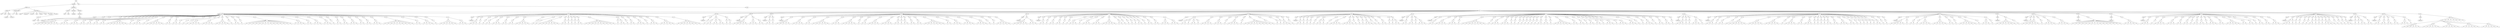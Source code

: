 digraph Tree {
	"t0" [label = "TEI"];
	"t1" [label = "teiHeader"];
	"t2" [label = "fileDesc"];
	"t3" [label = "titleStmt"];
	"t4" [label = "title"];
	"t5" [label = "title"];
	"t6" [label = "author"];
	"t7" [label = "surname"];
	"t8" [label = "forename"];
	"t9" [label = "publicationStmt"];
	"t10" [label = "p"];
	"t11" [label = "idno"];
	"t12" [label = "sourceDesc"];
	"t13" [label = "genre"];
	"t14" [label = "inspiration"];
	"t15" [label = "structure"];
	"t16" [label = "type"];
	"t17" [label = "periode"];
	"t18" [label = "taille"];
	"t19" [label = "permalien"];
	"t20" [label = "sources"];
	"t21" [label = "source"];
	"t22" [label = "author"];
	"t23" [label = "text"];
	"t24" [label = "profileDesc"];
	"t25" [label = "creation"];
	"t26" [label = "date"];
	"t27" [label = "date"];
	"t28" [label = "langUsage"];
	"t29" [label = "language"];
	"t30" [label = "textClass"];
	"t31" [label = "keywords"];
	"t32" [label = "term"];
	"t33" [label = "text"];
	"t34" [label = "body"];
	"t35" [label = "div1"];
	"t36" [label = "head"];
	"t37" [label = "div2"];
	"t38" [label = "head"];
	"t39" [label = "listPerson"];
	"t40" [label = "sp"];
	"t41" [label = "p"];
	"t42" [label = "s"];
	"t43" [label = "s"];
	"t44" [label = "sp"];
	"t45" [label = "p"];
	"t46" [label = "s"];
	"t47" [label = "sp"];
	"t48" [label = "p"];
	"t49" [label = "s"];
	"t50" [label = "s"];
	"t51" [label = "s"];
	"t52" [label = "s"];
	"t53" [label = "s"];
	"t54" [label = "sp"];
	"t55" [label = "p"];
	"t56" [label = "s"];
	"t57" [label = "s"];
	"t58" [label = "s"];
	"t59" [label = "sp"];
	"t60" [label = "p"];
	"t61" [label = "s"];
	"t62" [label = "s"];
	"t63" [label = "s"];
	"t64" [label = "sp"];
	"t65" [label = "p"];
	"t66" [label = "s"];
	"t67" [label = "s"];
	"t68" [label = "sp"];
	"t69" [label = "p"];
	"t70" [label = "s"];
	"t71" [label = "s"];
	"t72" [label = "sp"];
	"t73" [label = "p"];
	"t74" [label = "s"];
	"t75" [label = "s"];
	"t76" [label = "sp"];
	"t77" [label = "p"];
	"t78" [label = "s"];
	"t79" [label = "s"];
	"t80" [label = "sp"];
	"t81" [label = "p"];
	"t82" [label = "s"];
	"t83" [label = "s"];
	"t84" [label = "s"];
	"t85" [label = "s"];
	"t86" [label = "s"];
	"t87" [label = "s"];
	"t88" [label = "s"];
	"t89" [label = "sp"];
	"t90" [label = "p"];
	"t91" [label = "s"];
	"t92" [label = "sp"];
	"t93" [label = "p"];
	"t94" [label = "s"];
	"t95" [label = "s"];
	"t96" [label = "s"];
	"t97" [label = "sp"];
	"t98" [label = "p"];
	"t99" [label = "s"];
	"t100" [label = "sp"];
	"t101" [label = "p"];
	"t102" [label = "s"];
	"t103" [label = "s"];
	"t104" [label = "s"];
	"t105" [label = "s"];
	"t106" [label = "s"];
	"t107" [label = "s"];
	"t108" [label = "sp"];
	"t109" [label = "p"];
	"t110" [label = "s"];
	"t111" [label = "s"];
	"t112" [label = "sp"];
	"t113" [label = "p"];
	"t114" [label = "s"];
	"t115" [label = "s"];
	"t116" [label = "sp"];
	"t117" [label = "p"];
	"t118" [label = "s"];
	"t119" [label = "sp"];
	"t120" [label = "p"];
	"t121" [label = "s"];
	"t122" [label = "sp"];
	"t123" [label = "p"];
	"t124" [label = "s"];
	"t125" [label = "sp"];
	"t126" [label = "p"];
	"t127" [label = "s"];
	"t128" [label = "s"];
	"t129" [label = "s"];
	"t130" [label = "s"];
	"t131" [label = "sp"];
	"t132" [label = "p"];
	"t133" [label = "s"];
	"t134" [label = "s"];
	"t135" [label = "s"];
	"t136" [label = "s"];
	"t137" [label = "sp"];
	"t138" [label = "p"];
	"t139" [label = "s"];
	"t140" [label = "s"];
	"t141" [label = "s"];
	"t142" [label = "s"];
	"t143" [label = "s"];
	"t144" [label = "sp"];
	"t145" [label = "p"];
	"t146" [label = "s"];
	"t147" [label = "sp"];
	"t148" [label = "p"];
	"t149" [label = "s"];
	"t150" [label = "s"];
	"t151" [label = "sp"];
	"t152" [label = "p"];
	"t153" [label = "s"];
	"t154" [label = "sp"];
	"t155" [label = "p"];
	"t156" [label = "s"];
	"t157" [label = "s"];
	"t158" [label = "s"];
	"t159" [label = "s"];
	"t160" [label = "s"];
	"t161" [label = "s"];
	"t162" [label = "s"];
	"t163" [label = "s"];
	"t164" [label = "s"];
	"t165" [label = "s"];
	"t166" [label = "s"];
	"t167" [label = "s"];
	"t168" [label = "s"];
	"t169" [label = "s"];
	"t170" [label = "s"];
	"t171" [label = "sp"];
	"t172" [label = "p"];
	"t173" [label = "s"];
	"t174" [label = "s"];
	"t175" [label = "s"];
	"t176" [label = "s"];
	"t177" [label = "sp"];
	"t178" [label = "p"];
	"t179" [label = "s"];
	"t180" [label = "s"];
	"t181" [label = "sp"];
	"t182" [label = "p"];
	"t183" [label = "s"];
	"t184" [label = "s"];
	"t185" [label = "s"];
	"t186" [label = "sp"];
	"t187" [label = "p"];
	"t188" [label = "s"];
	"t189" [label = "s"];
	"t190" [label = "s"];
	"t191" [label = "sp"];
	"t192" [label = "p"];
	"t193" [label = "s"];
	"t194" [label = "sp"];
	"t195" [label = "p"];
	"t196" [label = "s"];
	"t197" [label = "s"];
	"t198" [label = "sp"];
	"t199" [label = "p"];
	"t200" [label = "s"];
	"t201" [label = "s"];
	"t202" [label = "sp"];
	"t203" [label = "p"];
	"t204" [label = "s"];
	"t205" [label = "s"];
	"t206" [label = "s"];
	"t207" [label = "sp"];
	"t208" [label = "p"];
	"t209" [label = "s"];
	"t210" [label = "s"];
	"t211" [label = "sp"];
	"t212" [label = "p"];
	"t213" [label = "s"];
	"t214" [label = "s"];
	"t215" [label = "sp"];
	"t216" [label = "p"];
	"t217" [label = "s"];
	"t218" [label = "s"];
	"t219" [label = "s"];
	"t220" [label = "sp"];
	"t221" [label = "p"];
	"t222" [label = "s"];
	"t223" [label = "s"];
	"t224" [label = "s"];
	"t225" [label = "s"];
	"t226" [label = "s"];
	"t227" [label = "s"];
	"t228" [label = "s"];
	"t229" [label = "s"];
	"t230" [label = "s"];
	"t231" [label = "s"];
	"t232" [label = "sp"];
	"t233" [label = "p"];
	"t234" [label = "s"];
	"t235" [label = "s"];
	"t236" [label = "sp"];
	"t237" [label = "p"];
	"t238" [label = "s"];
	"t239" [label = "s"];
	"t240" [label = "s"];
	"t241" [label = "s"];
	"t242" [label = "sp"];
	"t243" [label = "p"];
	"t244" [label = "s"];
	"t245" [label = "sp"];
	"t246" [label = "p"];
	"t247" [label = "s"];
	"t248" [label = "s"];
	"t249" [label = "s"];
	"t250" [label = "s"];
	"t251" [label = "s"];
	"t252" [label = "s"];
	"t253" [label = "p"];
	"t254" [label = "s"];
	"t255" [label = "s"];
	"t256" [label = "s"];
	"t257" [label = "div2"];
	"t258" [label = "head"];
	"t259" [label = "listPerson"];
	"t260" [label = "sp"];
	"t261" [label = "p"];
	"t262" [label = "s"];
	"t263" [label = "s"];
	"t264" [label = "s"];
	"t265" [label = "sp"];
	"t266" [label = "p"];
	"t267" [label = "s"];
	"t268" [label = "sp"];
	"t269" [label = "p"];
	"t270" [label = "s"];
	"t271" [label = "sp"];
	"t272" [label = "p"];
	"t273" [label = "s"];
	"t274" [label = "s"];
	"t275" [label = "sp"];
	"t276" [label = "p"];
	"t277" [label = "s"];
	"t278" [label = "s"];
	"t279" [label = "s"];
	"t280" [label = "sp"];
	"t281" [label = "p"];
	"t282" [label = "s"];
	"t283" [label = "s"];
	"t284" [label = "sp"];
	"t285" [label = "p"];
	"t286" [label = "s"];
	"t287" [label = "s"];
	"t288" [label = "sp"];
	"t289" [label = "p"];
	"t290" [label = "s"];
	"t291" [label = "s"];
	"t292" [label = "s"];
	"t293" [label = "s"];
	"t294" [label = "s"];
	"t295" [label = "sp"];
	"t296" [label = "p"];
	"t297" [label = "s"];
	"t298" [label = "sp"];
	"t299" [label = "p"];
	"t300" [label = "s"];
	"t301" [label = "sp"];
	"t302" [label = "p"];
	"t303" [label = "s"];
	"t304" [label = "s"];
	"t305" [label = "s"];
	"t306" [label = "s"];
	"t307" [label = "s"];
	"t308" [label = "s"];
	"t309" [label = "s"];
	"t310" [label = "sp"];
	"t311" [label = "p"];
	"t312" [label = "s"];
	"t313" [label = "s"];
	"t314" [label = "sp"];
	"t315" [label = "p"];
	"t316" [label = "s"];
	"t317" [label = "sp"];
	"t318" [label = "p"];
	"t319" [label = "s"];
	"t320" [label = "sp"];
	"t321" [label = "p"];
	"t322" [label = "s"];
	"t323" [label = "sp"];
	"t324" [label = "p"];
	"t325" [label = "s"];
	"t326" [label = "s"];
	"t327" [label = "sp"];
	"t328" [label = "p"];
	"t329" [label = "s"];
	"t330" [label = "s"];
	"t331" [label = "s"];
	"t332" [label = "s"];
	"t333" [label = "s"];
	"t334" [label = "s"];
	"t335" [label = "s"];
	"t336" [label = "s"];
	"t337" [label = "s"];
	"t338" [label = "s"];
	"t339" [label = "sp"];
	"t340" [label = "p"];
	"t341" [label = "s"];
	"t342" [label = "p"];
	"t343" [label = "s"];
	"t344" [label = "s"];
	"t345" [label = "sp"];
	"t346" [label = "p"];
	"t347" [label = "s"];
	"t348" [label = "sp"];
	"t349" [label = "p"];
	"t350" [label = "s"];
	"t351" [label = "s"];
	"t352" [label = "sp"];
	"t353" [label = "p"];
	"t354" [label = "s"];
	"t355" [label = "s"];
	"t356" [label = "s"];
	"t357" [label = "sp"];
	"t358" [label = "p"];
	"t359" [label = "s"];
	"t360" [label = "sp"];
	"t361" [label = "p"];
	"t362" [label = "s"];
	"t363" [label = "s"];
	"t364" [label = "s"];
	"t365" [label = "sp"];
	"t366" [label = "p"];
	"t367" [label = "s"];
	"t368" [label = "s"];
	"t369" [label = "s"];
	"t370" [label = "s"];
	"t371" [label = "s"];
	"t372" [label = "sp"];
	"t373" [label = "p"];
	"t374" [label = "s"];
	"t375" [label = "s"];
	"t376" [label = "s"];
	"t377" [label = "s"];
	"t378" [label = "s"];
	"t379" [label = "s"];
	"t380" [label = "s"];
	"t381" [label = "s"];
	"t382" [label = "div2"];
	"t383" [label = "head"];
	"t384" [label = "listPerson"];
	"t385" [label = "sp"];
	"t386" [label = "p"];
	"t387" [label = "s"];
	"t388" [label = "sp"];
	"t389" [label = "p"];
	"t390" [label = "s"];
	"t391" [label = "s"];
	"t392" [label = "p"];
	"t393" [label = "s"];
	"t394" [label = "s"];
	"t395" [label = "p"];
	"t396" [label = "s"];
	"t397" [label = "s"];
	"t398" [label = "sp"];
	"t399" [label = "p"];
	"t400" [label = "s"];
	"t401" [label = "p"];
	"t402" [label = "s"];
	"t403" [label = "div2"];
	"t404" [label = "head"];
	"t405" [label = "listPerson"];
	"t406" [label = "sp"];
	"t407" [label = "p"];
	"t408" [label = "s"];
	"t409" [label = "s"];
	"t410" [label = "s"];
	"t411" [label = "s"];
	"t412" [label = "s"];
	"t413" [label = "sp"];
	"t414" [label = "p"];
	"t415" [label = "s"];
	"t416" [label = "s"];
	"t417" [label = "s"];
	"t418" [label = "p"];
	"t419" [label = "s"];
	"t420" [label = "s"];
	"t421" [label = "div2"];
	"t422" [label = "head"];
	"t423" [label = "listPerson"];
	"t424" [label = "sp"];
	"t425" [label = "p"];
	"t426" [label = "s"];
	"t427" [label = "s"];
	"t428" [label = "sp"];
	"t429" [label = "p"];
	"t430" [label = "s"];
	"t431" [label = "div2"];
	"t432" [label = "head"];
	"t433" [label = "listPerson"];
	"t434" [label = "sp"];
	"t435" [label = "p"];
	"t436" [label = "s"];
	"t437" [label = "s"];
	"t438" [label = "s"];
	"t439" [label = "s"];
	"t440" [label = "s"];
	"t441" [label = "sp"];
	"t442" [label = "p"];
	"t443" [label = "s"];
	"t444" [label = "s"];
	"t445" [label = "s"];
	"t446" [label = "s"];
	"t447" [label = "sp"];
	"t448" [label = "p"];
	"t449" [label = "s"];
	"t450" [label = "s"];
	"t451" [label = "sp"];
	"t452" [label = "p"];
	"t453" [label = "s"];
	"t454" [label = "s"];
	"t455" [label = "s"];
	"t456" [label = "s"];
	"t457" [label = "s"];
	"t458" [label = "s"];
	"t459" [label = "sp"];
	"t460" [label = "p"];
	"t461" [label = "s"];
	"t462" [label = "s"];
	"t463" [label = "s"];
	"t464" [label = "sp"];
	"t465" [label = "p"];
	"t466" [label = "s"];
	"t467" [label = "s"];
	"t468" [label = "s"];
	"t469" [label = "s"];
	"t470" [label = "s"];
	"t471" [label = "sp"];
	"t472" [label = "p"];
	"t473" [label = "s"];
	"t474" [label = "sp"];
	"t475" [label = "p"];
	"t476" [label = "s"];
	"t477" [label = "s"];
	"t478" [label = "sp"];
	"t479" [label = "p"];
	"t480" [label = "s"];
	"t481" [label = "s"];
	"t482" [label = "s"];
	"t483" [label = "s"];
	"t484" [label = "sp"];
	"t485" [label = "p"];
	"t486" [label = "s"];
	"t487" [label = "s"];
	"t488" [label = "s"];
	"t489" [label = "s"];
	"t490" [label = "sp"];
	"t491" [label = "p"];
	"t492" [label = "s"];
	"t493" [label = "s"];
	"t494" [label = "sp"];
	"t495" [label = "p"];
	"t496" [label = "s"];
	"t497" [label = "sp"];
	"t498" [label = "p"];
	"t499" [label = "s"];
	"t500" [label = "s"];
	"t501" [label = "sp"];
	"t502" [label = "p"];
	"t503" [label = "s"];
	"t504" [label = "s"];
	"t505" [label = "sp"];
	"t506" [label = "p"];
	"t507" [label = "s"];
	"t508" [label = "s"];
	"t509" [label = "sp"];
	"t510" [label = "p"];
	"t511" [label = "s"];
	"t512" [label = "s"];
	"t513" [label = "s"];
	"t514" [label = "s"];
	"t515" [label = "s"];
	"t516" [label = "s"];
	"t517" [label = "s"];
	"t518" [label = "sp"];
	"t519" [label = "p"];
	"t520" [label = "s"];
	"t521" [label = "s"];
	"t522" [label = "sp"];
	"t523" [label = "p"];
	"t524" [label = "s"];
	"t525" [label = "s"];
	"t526" [label = "s"];
	"t527" [label = "sp"];
	"t528" [label = "p"];
	"t529" [label = "s"];
	"t530" [label = "s"];
	"t531" [label = "s"];
	"t532" [label = "s"];
	"t533" [label = "sp"];
	"t534" [label = "p"];
	"t535" [label = "s"];
	"t536" [label = "s"];
	"t537" [label = "s"];
	"t538" [label = "s"];
	"t539" [label = "sp"];
	"t540" [label = "p"];
	"t541" [label = "s"];
	"t542" [label = "sp"];
	"t543" [label = "p"];
	"t544" [label = "s"];
	"t545" [label = "sp"];
	"t546" [label = "p"];
	"t547" [label = "s"];
	"t548" [label = "s"];
	"t549" [label = "s"];
	"t550" [label = "s"];
	"t551" [label = "s"];
	"t552" [label = "div2"];
	"t553" [label = "head"];
	"t554" [label = "listPerson"];
	"t555" [label = "sp"];
	"t556" [label = "p"];
	"t557" [label = "s"];
	"t558" [label = "s"];
	"t559" [label = "s"];
	"t560" [label = "s"];
	"t561" [label = "s"];
	"t562" [label = "p"];
	"t563" [label = "s"];
	"t564" [label = "s"];
	"t565" [label = "s"];
	"t566" [label = "div2"];
	"t567" [label = "head"];
	"t568" [label = "listPerson"];
	"t569" [label = "sp"];
	"t570" [label = "p"];
	"t571" [label = "s"];
	"t572" [label = "s"];
	"t573" [label = "sp"];
	"t574" [label = "p"];
	"t575" [label = "s"];
	"t576" [label = "sp"];
	"t577" [label = "p"];
	"t578" [label = "s"];
	"t579" [label = "s"];
	"t580" [label = "sp"];
	"t581" [label = "p"];
	"t582" [label = "s"];
	"t583" [label = "s"];
	"t584" [label = "sp"];
	"t585" [label = "p"];
	"t586" [label = "s"];
	"t587" [label = "sp"];
	"t588" [label = "p"];
	"t589" [label = "s"];
	"t590" [label = "sp"];
	"t591" [label = "p"];
	"t592" [label = "s"];
	"t593" [label = "s"];
	"t594" [label = "s"];
	"t595" [label = "sp"];
	"t596" [label = "p"];
	"t597" [label = "s"];
	"t598" [label = "sp"];
	"t599" [label = "p"];
	"t600" [label = "s"];
	"t601" [label = "s"];
	"t602" [label = "s"];
	"t603" [label = "sp"];
	"t604" [label = "p"];
	"t605" [label = "s"];
	"t606" [label = "s"];
	"t607" [label = "s"];
	"t608" [label = "sp"];
	"t609" [label = "p"];
	"t610" [label = "s"];
	"t611" [label = "s"];
	"t612" [label = "s"];
	"t613" [label = "s"];
	"t614" [label = "s"];
	"t615" [label = "sp"];
	"t616" [label = "p"];
	"t617" [label = "s"];
	"t618" [label = "s"];
	"t619" [label = "sp"];
	"t620" [label = "p"];
	"t621" [label = "s"];
	"t622" [label = "sp"];
	"t623" [label = "p"];
	"t624" [label = "s"];
	"t625" [label = "sp"];
	"t626" [label = "p"];
	"t627" [label = "s"];
	"t628" [label = "sp"];
	"t629" [label = "p"];
	"t630" [label = "s"];
	"t631" [label = "sp"];
	"t632" [label = "p"];
	"t633" [label = "s"];
	"t634" [label = "s"];
	"t635" [label = "sp"];
	"t636" [label = "p"];
	"t637" [label = "s"];
	"t638" [label = "sp"];
	"t639" [label = "p"];
	"t640" [label = "s"];
	"t641" [label = "s"];
	"t642" [label = "sp"];
	"t643" [label = "p"];
	"t644" [label = "s"];
	"t645" [label = "s"];
	"t646" [label = "sp"];
	"t647" [label = "p"];
	"t648" [label = "s"];
	"t649" [label = "s"];
	"t650" [label = "s"];
	"t651" [label = "p"];
	"t652" [label = "s"];
	"t653" [label = "s"];
	"t654" [label = "s"];
	"t655" [label = "div2"];
	"t656" [label = "head"];
	"t657" [label = "listPerson"];
	"t658" [label = "sp"];
	"t659" [label = "p"];
	"t660" [label = "s"];
	"t661" [label = "s"];
	"t662" [label = "p"];
	"t663" [label = "s"];
	"t664" [label = "p"];
	"t665" [label = "s"];
	"t666" [label = "s"];
	"t667" [label = "p"];
	"t668" [label = "s"];
	"t669" [label = "sp"];
	"t670" [label = "p"];
	"t671" [label = "s"];
	"t672" [label = "s"];
	"t673" [label = "s"];
	"t674" [label = "s"];
	"t675" [label = "sp"];
	"t676" [label = "p"];
	"t677" [label = "s"];
	"t678" [label = "s"];
	"t679" [label = "s"];
	"t680" [label = "sp"];
	"t681" [label = "p"];
	"t682" [label = "s"];
	"t683" [label = "sp"];
	"t684" [label = "p"];
	"t685" [label = "s"];
	"t686" [label = "s"];
	"t687" [label = "s"];
	"t688" [label = "s"];
	"t689" [label = "sp"];
	"t690" [label = "p"];
	"t691" [label = "s"];
	"t692" [label = "sp"];
	"t693" [label = "p"];
	"t694" [label = "s"];
	"t695" [label = "s"];
	"t696" [label = "s"];
	"t697" [label = "s"];
	"t698" [label = "s"];
	"t699" [label = "s"];
	"t700" [label = "s"];
	"t701" [label = "s"];
	"t702" [label = "s"];
	"t703" [label = "sp"];
	"t704" [label = "p"];
	"t705" [label = "s"];
	"t706" [label = "sp"];
	"t707" [label = "p"];
	"t708" [label = "s"];
	"t709" [label = "sp"];
	"t710" [label = "p"];
	"t711" [label = "s"];
	"t712" [label = "sp"];
	"t713" [label = "p"];
	"t714" [label = "s"];
	"t715" [label = "s"];
	"t716" [label = "s"];
	"t717" [label = "sp"];
	"t718" [label = "p"];
	"t719" [label = "s"];
	"t720" [label = "div2"];
	"t721" [label = "head"];
	"t722" [label = "listPerson"];
	"t723" [label = "sp"];
	"t724" [label = "p"];
	"t725" [label = "s"];
	"t726" [label = "s"];
	"t727" [label = "sp"];
	"t728" [label = "p"];
	"t729" [label = "s"];
	"t730" [label = "sp"];
	"t731" [label = "p"];
	"t732" [label = "s"];
	"t733" [label = "sp"];
	"t734" [label = "p"];
	"t735" [label = "s"];
	"t736" [label = "sp"];
	"t737" [label = "p"];
	"t738" [label = "s"];
	"t739" [label = "sp"];
	"t740" [label = "p"];
	"t741" [label = "s"];
	"t742" [label = "s"];
	"t743" [label = "p"];
	"t744" [label = "s"];
	"t745" [label = "sp"];
	"t746" [label = "p"];
	"t747" [label = "s"];
	"t748" [label = "sp"];
	"t749" [label = "p"];
	"t750" [label = "s"];
	"t751" [label = "s"];
	"t752" [label = "s"];
	"t753" [label = "s"];
	"t754" [label = "sp"];
	"t755" [label = "p"];
	"t756" [label = "s"];
	"t757" [label = "s"];
	"t758" [label = "s"];
	"t759" [label = "s"];
	"t760" [label = "sp"];
	"t761" [label = "p"];
	"t762" [label = "s"];
	"t763" [label = "sp"];
	"t764" [label = "p"];
	"t765" [label = "s"];
	"t766" [label = "sp"];
	"t767" [label = "p"];
	"t768" [label = "s"];
	"t769" [label = "sp"];
	"t770" [label = "p"];
	"t771" [label = "s"];
	"t772" [label = "s"];
	"t773" [label = "s"];
	"t774" [label = "sp"];
	"t775" [label = "p"];
	"t776" [label = "s"];
	"t777" [label = "sp"];
	"t778" [label = "p"];
	"t779" [label = "s"];
	"t780" [label = "sp"];
	"t781" [label = "p"];
	"t782" [label = "s"];
	"t783" [label = "s"];
	"t784" [label = "sp"];
	"t785" [label = "p"];
	"t786" [label = "s"];
	"t787" [label = "sp"];
	"t788" [label = "p"];
	"t789" [label = "s"];
	"t790" [label = "p"];
	"t791" [label = "s"];
	"t792" [label = "s"];
	"t793" [label = "div2"];
	"t794" [label = "head"];
	"t795" [label = "listPerson"];
	"t796" [label = "sp"];
	"t797" [label = "p"];
	"t798" [label = "s"];
	"t799" [label = "s"];
	"t800" [label = "sp"];
	"t801" [label = "p"];
	"t802" [label = "s"];
	"t803" [label = "s"];
	"t804" [label = "sp"];
	"t805" [label = "p"];
	"t806" [label = "s"];
	"t807" [label = "p"];
	"t808" [label = "s"];
	"t809" [label = "s"];
	"t810" [label = "s"];
	"t811" [label = "div2"];
	"t812" [label = "head"];
	"t813" [label = "listPerson"];
	"t814" [label = "sp"];
	"t815" [label = "p"];
	"t816" [label = "s"];
	"t817" [label = "s"];
	"t818" [label = "sp"];
	"t819" [label = "p"];
	"t820" [label = "s"];
	"t821" [label = "s"];
	"t822" [label = "s"];
	"t823" [label = "s"];
	"t824" [label = "sp"];
	"t825" [label = "p"];
	"t826" [label = "s"];
	"t827" [label = "s"];
	"t828" [label = "s"];
	"t829" [label = "sp"];
	"t830" [label = "p"];
	"t831" [label = "s"];
	"t832" [label = "sp"];
	"t833" [label = "p"];
	"t834" [label = "s"];
	"t835" [label = "s"];
	"t836" [label = "s"];
	"t837" [label = "s"];
	"t838" [label = "s"];
	"t839" [label = "s"];
	"t840" [label = "s"];
	"t841" [label = "s"];
	"t842" [label = "sp"];
	"t843" [label = "p"];
	"t844" [label = "s"];
	"t845" [label = "sp"];
	"t846" [label = "p"];
	"t847" [label = "s"];
	"t848" [label = "s"];
	"t849" [label = "s"];
	"t850" [label = "sp"];
	"t851" [label = "p"];
	"t852" [label = "s"];
	"t853" [label = "s"];
	"t854" [label = "s"];
	"t855" [label = "sp"];
	"t856" [label = "p"];
	"t857" [label = "s"];
	"t858" [label = "sp"];
	"t859" [label = "p"];
	"t860" [label = "s"];
	"t861" [label = "sp"];
	"t862" [label = "p"];
	"t863" [label = "s"];
	"t864" [label = "sp"];
	"t865" [label = "p"];
	"t866" [label = "s"];
	"t867" [label = "sp"];
	"t868" [label = "p"];
	"t869" [label = "s"];
	"t870" [label = "sp"];
	"t871" [label = "p"];
	"t872" [label = "s"];
	"t873" [label = "sp"];
	"t874" [label = "p"];
	"t875" [label = "s"];
	"t876" [label = "sp"];
	"t877" [label = "p"];
	"t878" [label = "s"];
	"t879" [label = "sp"];
	"t880" [label = "p"];
	"t881" [label = "s"];
	"t882" [label = "s"];
	"t883" [label = "sp"];
	"t884" [label = "p"];
	"t885" [label = "s"];
	"t886" [label = "s"];
	"t887" [label = "sp"];
	"t888" [label = "p"];
	"t889" [label = "s"];
	"t890" [label = "sp"];
	"t891" [label = "p"];
	"t892" [label = "s"];
	"t893" [label = "s"];
	"t894" [label = "s"];
	"t895" [label = "s"];
	"t896" [label = "s"];
	"t897" [label = "s"];
	"t898" [label = "sp"];
	"t899" [label = "p"];
	"t900" [label = "s"];
	"t901" [label = "s"];
	"t902" [label = "sp"];
	"t903" [label = "p"];
	"t904" [label = "s"];
	"t905" [label = "s"];
	"t906" [label = "sp"];
	"t907" [label = "p"];
	"t908" [label = "s"];
	"t909" [label = "sp"];
	"t910" [label = "p"];
	"t911" [label = "s"];
	"t912" [label = "s"];
	"t913" [label = "sp"];
	"t914" [label = "p"];
	"t915" [label = "s"];
	"t916" [label = "s"];
	"t917" [label = "sp"];
	"t918" [label = "p"];
	"t919" [label = "s"];
	"t920" [label = "sp"];
	"t921" [label = "p"];
	"t922" [label = "s"];
	"t923" [label = "s"];
	"t924" [label = "s"];
	"t925" [label = "sp"];
	"t926" [label = "p"];
	"t927" [label = "s"];
	"t928" [label = "sp"];
	"t929" [label = "p"];
	"t930" [label = "s"];
	"t931" [label = "s"];
	"t932" [label = "s"];
	"t933" [label = "sp"];
	"t934" [label = "p"];
	"t935" [label = "s"];
	"t936" [label = "s"];
	"t937" [label = "s"];
	"t938" [label = "sp"];
	"t939" [label = "p"];
	"t940" [label = "s"];
	"t941" [label = "sp"];
	"t942" [label = "p"];
	"t943" [label = "s"];
	"t944" [label = "sp"];
	"t945" [label = "p"];
	"t946" [label = "s"];
	"t947" [label = "s"];
	"t948" [label = "s"];
	"t949" [label = "sp"];
	"t950" [label = "p"];
	"t951" [label = "s"];
	"t952" [label = "sp"];
	"t953" [label = "p"];
	"t954" [label = "s"];
	"t955" [label = "s"];
	"t956" [label = "sp"];
	"t957" [label = "p"];
	"t958" [label = "s"];
	"t959" [label = "s"];
	"t960" [label = "sp"];
	"t961" [label = "p"];
	"t962" [label = "s"];
	"t963" [label = "div2"];
	"t964" [label = "head"];
	"t965" [label = "listPerson"];
	"t966" [label = "sp"];
	"t967" [label = "p"];
	"t968" [label = "s"];
	"t969" [label = "s"];
	"t970" [label = "s"];
	"t971" [label = "sp"];
	"t972" [label = "p"];
	"t973" [label = "s"];
	"t974" [label = "sp"];
	"t975" [label = "p"];
	"t976" [label = "s"];
	"t977" [label = "sp"];
	"t978" [label = "p"];
	"t979" [label = "s"];
	"t980" [label = "s"];
	"t981" [label = "s"];
	"t982" [label = "p"];
	"t983" [label = "s"];
	"t984" [label = "div2"];
	"t985" [label = "head"];
	"t986" [label = "listPerson"];
	"t987" [label = "sp"];
	"t988" [label = "p"];
	"t989" [label = "s"];
	"t990" [label = "s"];
	"t991" [label = "s"];
	"t992" [label = "sp"];
	"t993" [label = "p"];
	"t994" [label = "s"];
	"t995" [label = "sp"];
	"t996" [label = "p"];
	"t997" [label = "s"];
	"t998" [label = "s"];
	"t999" [label = "sp"];
	"t1000" [label = "p"];
	"t1001" [label = "s"];
	"t1002" [label = "sp"];
	"t1003" [label = "p"];
	"t1004" [label = "s"];
	"t1005" [label = "s"];
	"t1006" [label = "s"];
	"t1007" [label = "s"];
	"t1008" [label = "s"];
	"t1009" [label = "s"];
	"t1010" [label = "sp"];
	"t1011" [label = "p"];
	"t1012" [label = "s"];
	"t1013" [label = "s"];
	"t1014" [label = "s"];
	"t1015" [label = "s"];
	"t1016" [label = "s"];
	"t1017" [label = "sp"];
	"t1018" [label = "p"];
	"t1019" [label = "s"];
	"t1020" [label = "s"];
	"t1021" [label = "s"];
	"t1022" [label = "s"];
	"t1023" [label = "s"];
	"t1024" [label = "sp"];
	"t1025" [label = "p"];
	"t1026" [label = "s"];
	"t1027" [label = "sp"];
	"t1028" [label = "p"];
	"t1029" [label = "s"];
	"t1030" [label = "s"];
	"t1031" [label = "s"];
	"t1032" [label = "s"];
	"t1033" [label = "sp"];
	"t1034" [label = "p"];
	"t1035" [label = "s"];
	"t1036" [label = "s"];
	"t1037" [label = "sp"];
	"t1038" [label = "p"];
	"t1039" [label = "s"];
	"t1040" [label = "s"];
	"t1041" [label = "s"];
	"t1042" [label = "sp"];
	"t1043" [label = "p"];
	"t1044" [label = "s"];
	"t1045" [label = "sp"];
	"t1046" [label = "p"];
	"t1047" [label = "s"];
	"t1048" [label = "sp"];
	"t1049" [label = "p"];
	"t1050" [label = "s"];
	"t1051" [label = "sp"];
	"t1052" [label = "p"];
	"t1053" [label = "s"];
	"t1054" [label = "sp"];
	"t1055" [label = "p"];
	"t1056" [label = "s"];
	"t1057" [label = "s"];
	"t1058" [label = "sp"];
	"t1059" [label = "p"];
	"t1060" [label = "s"];
	"t1061" [label = "s"];
	"t1062" [label = "sp"];
	"t1063" [label = "p"];
	"t1064" [label = "s"];
	"t1065" [label = "s"];
	"t1066" [label = "s"];
	"t1067" [label = "sp"];
	"t1068" [label = "p"];
	"t1069" [label = "s"];
	"t1070" [label = "s"];
	"t1071" [label = "sp"];
	"t1072" [label = "p"];
	"t1073" [label = "s"];
	"t1074" [label = "sp"];
	"t1075" [label = "p"];
	"t1076" [label = "s"];
	"t1077" [label = "sp"];
	"t1078" [label = "p"];
	"t1079" [label = "s"];
	"t1080" [label = "sp"];
	"t1081" [label = "p"];
	"t1082" [label = "s"];
	"t1083" [label = "sp"];
	"t1084" [label = "p"];
	"t1085" [label = "s"];
	"t1086" [label = "sp"];
	"t1087" [label = "p"];
	"t1088" [label = "s"];
	"t1089" [label = "sp"];
	"t1090" [label = "p"];
	"t1091" [label = "s"];
	"t1092" [label = "s"];
	"t1093" [label = "sp"];
	"t1094" [label = "p"];
	"t1095" [label = "s"];
	"t1096" [label = "sp"];
	"t1097" [label = "p"];
	"t1098" [label = "s"];
	"t1099" [label = "div2"];
	"t1100" [label = "head"];
	"t1101" [label = "listPerson"];
	"t1102" [label = "sp"];
	"t1103" [label = "p"];
	"t1104" [label = "s"];
	"t1105" [label = "s"];
	"t1106" [label = "s"];
	"t1107" [label = "s"];
	"t1108" [label = "s"];
	"t1109" [label = "p"];
	"t1110" [label = "s"];
	"t1111" [label = "sp"];
	"t1112" [label = "p"];
	"t1113" [label = "s"];
	"t1114" [label = "s"];
	"t1115" [label = "sp"];
	"t1116" [label = "p"];
	"t1117" [label = "s"];
	"t1118" [label = "p"];
	"t1119" [label = "s"];
	"t1120" [label = "s"];
	"t1121" [label = "s"];
	"t1122" [label = "s"];
	"t1123" [label = "sp"];
	"t1124" [label = "p"];
	"t1125" [label = "s"];
	"t1126" [label = "s"];
	"t1127" [label = "s"];
	"t1128" [label = "s"];
	"t1129" [label = "s"];
	"t1130" [label = "sp"];
	"t1131" [label = "p"];
	"t1132" [label = "s"];
	"t1133" [label = "s"];
	"t1134" [label = "sp"];
	"t1135" [label = "p"];
	"t1136" [label = "s"];
	"t1137" [label = "sp"];
	"t1138" [label = "p"];
	"t1139" [label = "s"];
	"t1140" [label = "s"];
	"t1141" [label = "s"];
	"t1142" [label = "s"];
	"t1143" [label = "s"];
	"t1144" [label = "s"];
	"t1145" [label = "sp"];
	"t1146" [label = "p"];
	"t1147" [label = "s"];
	"t1148" [label = "sp"];
	"t1149" [label = "p"];
	"t1150" [label = "s"];
	"t1151" [label = "s"];
	"t1152" [label = "s"];
	"t1153" [label = "p"];
	"t1154" [label = "s"];
	"t1155" [label = "div2"];
	"t1156" [label = "head"];
	"t1157" [label = "listPerson"];
	"t1158" [label = "sp"];
	"t1159" [label = "p"];
	"t1160" [label = "s"];
	"t1161" [label = "s"];
	"t1162" [label = "s"];
	"t1163" [label = "s"];
	"t1164" [label = "s"];
	"t1165" [label = "s"];
	"t1166" [label = "s"];
	"t1167" [label = "p"];
	"t1168" [label = "s"];
	"t1169" [label = "div2"];
	"t1170" [label = "head"];
	"t1171" [label = "listPerson"];
	"t1172" [label = "sp"];
	"t1173" [label = "p"];
	"t1174" [label = "s"];
	"t1175" [label = "sp"];
	"t1176" [label = "p"];
	"t1177" [label = "s"];
	"t1178" [label = "s"];
	"t1179" [label = "s"];
	"t1180" [label = "s"];
	"t1181" [label = "s"];
	"t1182" [label = "sp"];
	"t1183" [label = "p"];
	"t1184" [label = "s"];
	"t1185" [label = "sp"];
	"t1186" [label = "p"];
	"t1187" [label = "s"];
	"t1188" [label = "s"];
	"t1189" [label = "s"];
	"t1190" [label = "s"];
	"t1191" [label = "sp"];
	"t1192" [label = "p"];
	"t1193" [label = "s"];
	"t1194" [label = "s"];
	"t1195" [label = "s"];
	"t1196" [label = "s"];
	"t1197" [label = "div2"];
	"t1198" [label = "head"];
	"t1199" [label = "listPerson"];
	"t1200" [label = "sp"];
	"t1201" [label = "p"];
	"t1202" [label = "s"];
	"t1203" [label = "s"];
	"t1204" [label = "s"];
	"t1205" [label = "s"];
	"t1206" [label = "s"];
	"t1207" [label = "s"];
	"t1208" [label = "s"];
	"t1209" [label = "s"];
	"t1210" [label = "s"];
	"t1211" [label = "s"];
	"t1212" [label = "s"];
	"t1213" [label = "s"];
	"t1214" [label = "s"];
	"t1215" [label = "s"];
	"t1216" [label = "s"];
	"t1217" [label = "s"];
	"t1218" [label = "div2"];
	"t1219" [label = "head"];
	"t1220" [label = "listPerson"];
	"t1221" [label = "sp"];
	"t1222" [label = "p"];
	"t1223" [label = "s"];
	"t1224" [label = "s"];
	"t1225" [label = "s"];
	"t1226" [label = "s"];
	"t1227" [label = "s"];
	"t1228" [label = "div2"];
	"t1229" [label = "head"];
	"t1230" [label = "listPerson"];
	"t1231" [label = "sp"];
	"t1232" [label = "p"];
	"t1233" [label = "s"];
	"t1234" [label = "s"];
	"t1235" [label = "s"];
	"t1236" [label = "sp"];
	"t1237" [label = "p"];
	"t1238" [label = "s"];
	"t1239" [label = "sp"];
	"t1240" [label = "p"];
	"t1241" [label = "s"];
	"t1242" [label = "s"];
	"t1243" [label = "s"];
	"t1244" [label = "s"];
	"t1245" [label = "sp"];
	"t1246" [label = "p"];
	"t1247" [label = "s"];
	"t1248" [label = "s"];
	"t1249" [label = "s"];
	"t1250" [label = "sp"];
	"t1251" [label = "p"];
	"t1252" [label = "s"];
	"t1253" [label = "s"];
	"t1254" [label = "sp"];
	"t1255" [label = "p"];
	"t1256" [label = "s"];
	"t1257" [label = "s"];
	"t1258" [label = "sp"];
	"t1259" [label = "p"];
	"t1260" [label = "s"];
	"t1261" [label = "sp"];
	"t1262" [label = "p"];
	"t1263" [label = "s"];
	"t1264" [label = "s"];
	"t1265" [label = "sp"];
	"t1266" [label = "p"];
	"t1267" [label = "s"];
	"t1268" [label = "s"];
	"t1269" [label = "sp"];
	"t1270" [label = "p"];
	"t1271" [label = "s"];
	"t1272" [label = "sp"];
	"t1273" [label = "p"];
	"t1274" [label = "s"];
	"t1275" [label = "s"];
	"t1276" [label = "s"];
	"t1277" [label = "sp"];
	"t1278" [label = "p"];
	"t1279" [label = "s"];
	"t1280" [label = "s"];
	"t1281" [label = "sp"];
	"t1282" [label = "p"];
	"t1283" [label = "s"];
	"t1284" [label = "s"];
	"t1285" [label = "s"];
	"t1286" [label = "s"];
	"t1287" [label = "s"];
	"t1288" [label = "sp"];
	"t1289" [label = "p"];
	"t1290" [label = "s"];
	"t1291" [label = "s"];
	"t1292" [label = "sp"];
	"t1293" [label = "p"];
	"t1294" [label = "s"];
	"t1295" [label = "s"];
	"t1296" [label = "sp"];
	"t1297" [label = "p"];
	"t1298" [label = "s"];
	"t1299" [label = "sp"];
	"t1300" [label = "p"];
	"t1301" [label = "s"];
	"t1302" [label = "s"];
	"t1303" [label = "sp"];
	"t1304" [label = "p"];
	"t1305" [label = "s"];
	"t1306" [label = "s"];
	"t1307" [label = "sp"];
	"t1308" [label = "p"];
	"t1309" [label = "s"];
	"t1310" [label = "s"];
	"t1311" [label = "s"];
	"t1312" [label = "div2"];
	"t1313" [label = "head"];
	"t1314" [label = "listPerson"];
	"t1315" [label = "sp"];
	"t1316" [label = "p"];
	"t1317" [label = "s"];
	"t1318" [label = "s"];
	"t1319" [label = "s"];
	"t1320" [label = "p"];
	"t1321" [label = "s"];
	"t1322" [label = "sp"];
	"t1323" [label = "p"];
	"t1324" [label = "s"];
	"t1325" [label = "sp"];
	"t1326" [label = "p"];
	"t1327" [label = "s"];
	"t1328" [label = "sp"];
	"t1329" [label = "p"];
	"t1330" [label = "s"];
	"t1331" [label = "sp"];
	"t1332" [label = "p"];
	"t1333" [label = "s"];
	"t1334" [label = "sp"];
	"t1335" [label = "p"];
	"t1336" [label = "s"];
	"t1337" [label = "s"];
	"t1338" [label = "sp"];
	"t1339" [label = "p"];
	"t1340" [label = "s"];
	"t1341" [label = "sp"];
	"t1342" [label = "p"];
	"t1343" [label = "s"];
	"t1344" [label = "sp"];
	"t1345" [label = "p"];
	"t1346" [label = "s"];
	"t1347" [label = "sp"];
	"t1348" [label = "p"];
	"t1349" [label = "s"];
	"t1350" [label = "s"];
	"t1351" [label = "s"];
	"t1352" [label = "sp"];
	"t1353" [label = "p"];
	"t1354" [label = "s"];
	"t1355" [label = "sp"];
	"t1356" [label = "p"];
	"t1357" [label = "s"];
	"t1358" [label = "sp"];
	"t1359" [label = "p"];
	"t1360" [label = "s"];
	"t1361" [label = "sp"];
	"t1362" [label = "p"];
	"t1363" [label = "s"];
	"t1364" [label = "sp"];
	"t1365" [label = "p"];
	"t1366" [label = "s"];
	"t1367" [label = "s"];
	"t1368" [label = "div2"];
	"t1369" [label = "head"];
	"t1370" [label = "listPerson"];
	"t1371" [label = "sp"];
	"t1372" [label = "p"];
	"t1373" [label = "s"];
	"t1374" [label = "sp"];
	"t1375" [label = "p"];
	"t1376" [label = "s"];
	"t1377" [label = "p"];
	"t1378" [label = "s"];
	"t1379" [label = "s"];
	"t1380" [label = "sp"];
	"t1381" [label = "p"];
	"t1382" [label = "s"];
	"t1383" [label = "s"];
	"t1384" [label = "div2"];
	"t1385" [label = "head"];
	"t1386" [label = "listPerson"];
	"t1387" [label = "sp"];
	"t1388" [label = "p"];
	"t1389" [label = "s"];
	"t1390" [label = "s"];
	"t1391" [label = "sp"];
	"t1392" [label = "p"];
	"t1393" [label = "s"];
	"t1394" [label = "s"];
	"t1395" [label = "sp"];
	"t1396" [label = "p"];
	"t1397" [label = "s"];
	"t1398" [label = "s"];
	"t1399" [label = "sp"];
	"t1400" [label = "p"];
	"t1401" [label = "s"];
	"t1402" [label = "s"];
	"t1403" [label = "sp"];
	"t1404" [label = "p"];
	"t1405" [label = "s"];
	"t1406" [label = "s"];
	"t1407" [label = "s"];
	"t1408" [label = "p"];
	"t1409" [label = "s"];
	"t1410" [label = "div2"];
	"t1411" [label = "head"];
	"t1412" [label = "listPerson"];
	"t1413" [label = "sp"];
	"t1414" [label = "lg"];
	"t1415" [label = "lg"];
	"t1416" [label = "l"];
	"t1417" [label = "l"];
	"t1418" [label = "l"];
	"t1419" [label = "l"];
	"t1420" [label = "l"];
	"t1421" [label = "l"];
	"t1422" [label = "lg"];
	"t1423" [label = "l"];
	"t1424" [label = "l"];
	"t1425" [label = "l"];
	"t1426" [label = "l"];
	"t1427" [label = "l"];
	"t1428" [label = "l"];
	"t1429" [label = "lg"];
	"t1430" [label = "l"];
	"t1431" [label = "l"];
	"t1432" [label = "l"];
	"t1433" [label = "l"];
	"t1434" [label = "l"];
	"t1435" [label = "l"];
	"t1436" [label = "lg"];
	"t1437" [label = "l"];
	"t1438" [label = "l"];
	"t1439" [label = "l"];
	"t1440" [label = "l"];
	"t1441" [label = "l"];
	"t1442" [label = "l"];
	"t1443" [label = "lg"];
	"t1444" [label = "l"];
	"t1445" [label = "l"];
	"t1446" [label = "l"];
	"t1447" [label = "l"];
	"t1448" [label = "l"];
	"t1449" [label = "l"];
	"t1450" [label = "l"];
	"t1451" [label = "l"];
	"t1452" [label = "l"];
	"t1453" [label = "l"];
	"t1454" [label = "l"];
	"t1455" [label = "l"];
	"t1456" [label = "l"];
	"t0" -> "t1";
	"t1" -> "t2";
	"t2" -> "t3";
	"t3" -> "t4";
	"t3" -> "t5";
	"t3" -> "t6";
	"t6" -> "t7";
	"t6" -> "t8";
	"t2" -> "t9";
	"t9" -> "t10";
	"t9" -> "t11";
	"t2" -> "t12";
	"t12" -> "t13";
	"t12" -> "t14";
	"t12" -> "t15";
	"t12" -> "t16";
	"t12" -> "t17";
	"t12" -> "t18";
	"t12" -> "t19";
	"t12" -> "t20";
	"t20" -> "t21";
	"t21" -> "t22";
	"t21" -> "t23";
	"t1" -> "t24";
	"t24" -> "t25";
	"t25" -> "t26";
	"t25" -> "t27";
	"t24" -> "t28";
	"t28" -> "t29";
	"t24" -> "t30";
	"t30" -> "t31";
	"t31" -> "t32";
	"t0" -> "t33";
	"t33" -> "t34";
	"t34" -> "t35";
	"t35" -> "t36";
	"t35" -> "t37";
	"t37" -> "t38";
	"t38" -> "t39";
	"t37" -> "t40";
	"t40" -> "t41";
	"t41" -> "t42";
	"t41" -> "t43";
	"t37" -> "t44";
	"t44" -> "t45";
	"t45" -> "t46";
	"t37" -> "t47";
	"t47" -> "t48";
	"t48" -> "t49";
	"t48" -> "t50";
	"t48" -> "t51";
	"t48" -> "t52";
	"t48" -> "t53";
	"t37" -> "t54";
	"t54" -> "t55";
	"t55" -> "t56";
	"t55" -> "t57";
	"t55" -> "t58";
	"t37" -> "t59";
	"t59" -> "t60";
	"t60" -> "t61";
	"t60" -> "t62";
	"t60" -> "t63";
	"t37" -> "t64";
	"t64" -> "t65";
	"t65" -> "t66";
	"t65" -> "t67";
	"t37" -> "t68";
	"t68" -> "t69";
	"t69" -> "t70";
	"t69" -> "t71";
	"t37" -> "t72";
	"t72" -> "t73";
	"t73" -> "t74";
	"t73" -> "t75";
	"t37" -> "t76";
	"t76" -> "t77";
	"t77" -> "t78";
	"t77" -> "t79";
	"t37" -> "t80";
	"t80" -> "t81";
	"t81" -> "t82";
	"t81" -> "t83";
	"t81" -> "t84";
	"t81" -> "t85";
	"t81" -> "t86";
	"t81" -> "t87";
	"t81" -> "t88";
	"t37" -> "t89";
	"t89" -> "t90";
	"t90" -> "t91";
	"t37" -> "t92";
	"t92" -> "t93";
	"t93" -> "t94";
	"t93" -> "t95";
	"t93" -> "t96";
	"t37" -> "t97";
	"t97" -> "t98";
	"t98" -> "t99";
	"t37" -> "t100";
	"t100" -> "t101";
	"t101" -> "t102";
	"t101" -> "t103";
	"t101" -> "t104";
	"t101" -> "t105";
	"t101" -> "t106";
	"t101" -> "t107";
	"t37" -> "t108";
	"t108" -> "t109";
	"t109" -> "t110";
	"t109" -> "t111";
	"t37" -> "t112";
	"t112" -> "t113";
	"t113" -> "t114";
	"t113" -> "t115";
	"t37" -> "t116";
	"t116" -> "t117";
	"t117" -> "t118";
	"t37" -> "t119";
	"t119" -> "t120";
	"t120" -> "t121";
	"t37" -> "t122";
	"t122" -> "t123";
	"t123" -> "t124";
	"t37" -> "t125";
	"t125" -> "t126";
	"t126" -> "t127";
	"t126" -> "t128";
	"t126" -> "t129";
	"t126" -> "t130";
	"t37" -> "t131";
	"t131" -> "t132";
	"t132" -> "t133";
	"t132" -> "t134";
	"t132" -> "t135";
	"t132" -> "t136";
	"t37" -> "t137";
	"t137" -> "t138";
	"t138" -> "t139";
	"t138" -> "t140";
	"t138" -> "t141";
	"t138" -> "t142";
	"t138" -> "t143";
	"t37" -> "t144";
	"t144" -> "t145";
	"t145" -> "t146";
	"t37" -> "t147";
	"t147" -> "t148";
	"t148" -> "t149";
	"t148" -> "t150";
	"t37" -> "t151";
	"t151" -> "t152";
	"t152" -> "t153";
	"t37" -> "t154";
	"t154" -> "t155";
	"t155" -> "t156";
	"t155" -> "t157";
	"t155" -> "t158";
	"t155" -> "t159";
	"t155" -> "t160";
	"t155" -> "t161";
	"t155" -> "t162";
	"t155" -> "t163";
	"t155" -> "t164";
	"t155" -> "t165";
	"t155" -> "t166";
	"t155" -> "t167";
	"t155" -> "t168";
	"t155" -> "t169";
	"t155" -> "t170";
	"t37" -> "t171";
	"t171" -> "t172";
	"t172" -> "t173";
	"t172" -> "t174";
	"t172" -> "t175";
	"t172" -> "t176";
	"t37" -> "t177";
	"t177" -> "t178";
	"t178" -> "t179";
	"t178" -> "t180";
	"t37" -> "t181";
	"t181" -> "t182";
	"t182" -> "t183";
	"t182" -> "t184";
	"t182" -> "t185";
	"t37" -> "t186";
	"t186" -> "t187";
	"t187" -> "t188";
	"t187" -> "t189";
	"t187" -> "t190";
	"t37" -> "t191";
	"t191" -> "t192";
	"t192" -> "t193";
	"t37" -> "t194";
	"t194" -> "t195";
	"t195" -> "t196";
	"t195" -> "t197";
	"t37" -> "t198";
	"t198" -> "t199";
	"t199" -> "t200";
	"t199" -> "t201";
	"t37" -> "t202";
	"t202" -> "t203";
	"t203" -> "t204";
	"t203" -> "t205";
	"t203" -> "t206";
	"t37" -> "t207";
	"t207" -> "t208";
	"t208" -> "t209";
	"t208" -> "t210";
	"t37" -> "t211";
	"t211" -> "t212";
	"t212" -> "t213";
	"t212" -> "t214";
	"t37" -> "t215";
	"t215" -> "t216";
	"t216" -> "t217";
	"t216" -> "t218";
	"t216" -> "t219";
	"t37" -> "t220";
	"t220" -> "t221";
	"t221" -> "t222";
	"t221" -> "t223";
	"t221" -> "t224";
	"t221" -> "t225";
	"t221" -> "t226";
	"t221" -> "t227";
	"t221" -> "t228";
	"t221" -> "t229";
	"t221" -> "t230";
	"t221" -> "t231";
	"t37" -> "t232";
	"t232" -> "t233";
	"t233" -> "t234";
	"t233" -> "t235";
	"t37" -> "t236";
	"t236" -> "t237";
	"t237" -> "t238";
	"t237" -> "t239";
	"t237" -> "t240";
	"t237" -> "t241";
	"t37" -> "t242";
	"t242" -> "t243";
	"t243" -> "t244";
	"t37" -> "t245";
	"t245" -> "t246";
	"t246" -> "t247";
	"t246" -> "t248";
	"t246" -> "t249";
	"t246" -> "t250";
	"t246" -> "t251";
	"t246" -> "t252";
	"t245" -> "t253";
	"t253" -> "t254";
	"t253" -> "t255";
	"t253" -> "t256";
	"t35" -> "t257";
	"t257" -> "t258";
	"t258" -> "t259";
	"t257" -> "t260";
	"t260" -> "t261";
	"t261" -> "t262";
	"t261" -> "t263";
	"t261" -> "t264";
	"t257" -> "t265";
	"t265" -> "t266";
	"t266" -> "t267";
	"t257" -> "t268";
	"t268" -> "t269";
	"t269" -> "t270";
	"t257" -> "t271";
	"t271" -> "t272";
	"t272" -> "t273";
	"t272" -> "t274";
	"t257" -> "t275";
	"t275" -> "t276";
	"t276" -> "t277";
	"t276" -> "t278";
	"t276" -> "t279";
	"t257" -> "t280";
	"t280" -> "t281";
	"t281" -> "t282";
	"t281" -> "t283";
	"t257" -> "t284";
	"t284" -> "t285";
	"t285" -> "t286";
	"t285" -> "t287";
	"t257" -> "t288";
	"t288" -> "t289";
	"t289" -> "t290";
	"t289" -> "t291";
	"t289" -> "t292";
	"t289" -> "t293";
	"t289" -> "t294";
	"t257" -> "t295";
	"t295" -> "t296";
	"t296" -> "t297";
	"t257" -> "t298";
	"t298" -> "t299";
	"t299" -> "t300";
	"t257" -> "t301";
	"t301" -> "t302";
	"t302" -> "t303";
	"t302" -> "t304";
	"t302" -> "t305";
	"t302" -> "t306";
	"t302" -> "t307";
	"t302" -> "t308";
	"t302" -> "t309";
	"t257" -> "t310";
	"t310" -> "t311";
	"t311" -> "t312";
	"t311" -> "t313";
	"t257" -> "t314";
	"t314" -> "t315";
	"t315" -> "t316";
	"t257" -> "t317";
	"t317" -> "t318";
	"t318" -> "t319";
	"t257" -> "t320";
	"t320" -> "t321";
	"t321" -> "t322";
	"t257" -> "t323";
	"t323" -> "t324";
	"t324" -> "t325";
	"t324" -> "t326";
	"t257" -> "t327";
	"t327" -> "t328";
	"t328" -> "t329";
	"t328" -> "t330";
	"t328" -> "t331";
	"t328" -> "t332";
	"t328" -> "t333";
	"t328" -> "t334";
	"t328" -> "t335";
	"t328" -> "t336";
	"t328" -> "t337";
	"t328" -> "t338";
	"t257" -> "t339";
	"t339" -> "t340";
	"t340" -> "t341";
	"t339" -> "t342";
	"t342" -> "t343";
	"t342" -> "t344";
	"t257" -> "t345";
	"t345" -> "t346";
	"t346" -> "t347";
	"t257" -> "t348";
	"t348" -> "t349";
	"t349" -> "t350";
	"t349" -> "t351";
	"t257" -> "t352";
	"t352" -> "t353";
	"t353" -> "t354";
	"t353" -> "t355";
	"t353" -> "t356";
	"t257" -> "t357";
	"t357" -> "t358";
	"t358" -> "t359";
	"t257" -> "t360";
	"t360" -> "t361";
	"t361" -> "t362";
	"t361" -> "t363";
	"t361" -> "t364";
	"t257" -> "t365";
	"t365" -> "t366";
	"t366" -> "t367";
	"t366" -> "t368";
	"t366" -> "t369";
	"t366" -> "t370";
	"t366" -> "t371";
	"t257" -> "t372";
	"t372" -> "t373";
	"t373" -> "t374";
	"t373" -> "t375";
	"t373" -> "t376";
	"t373" -> "t377";
	"t373" -> "t378";
	"t373" -> "t379";
	"t373" -> "t380";
	"t373" -> "t381";
	"t35" -> "t382";
	"t382" -> "t383";
	"t383" -> "t384";
	"t382" -> "t385";
	"t385" -> "t386";
	"t386" -> "t387";
	"t382" -> "t388";
	"t388" -> "t389";
	"t389" -> "t390";
	"t389" -> "t391";
	"t388" -> "t392";
	"t392" -> "t393";
	"t392" -> "t394";
	"t388" -> "t395";
	"t395" -> "t396";
	"t395" -> "t397";
	"t382" -> "t398";
	"t398" -> "t399";
	"t399" -> "t400";
	"t398" -> "t401";
	"t401" -> "t402";
	"t35" -> "t403";
	"t403" -> "t404";
	"t404" -> "t405";
	"t403" -> "t406";
	"t406" -> "t407";
	"t407" -> "t408";
	"t407" -> "t409";
	"t407" -> "t410";
	"t407" -> "t411";
	"t407" -> "t412";
	"t403" -> "t413";
	"t413" -> "t414";
	"t414" -> "t415";
	"t414" -> "t416";
	"t414" -> "t417";
	"t413" -> "t418";
	"t418" -> "t419";
	"t418" -> "t420";
	"t35" -> "t421";
	"t421" -> "t422";
	"t422" -> "t423";
	"t421" -> "t424";
	"t424" -> "t425";
	"t425" -> "t426";
	"t425" -> "t427";
	"t421" -> "t428";
	"t428" -> "t429";
	"t429" -> "t430";
	"t35" -> "t431";
	"t431" -> "t432";
	"t432" -> "t433";
	"t431" -> "t434";
	"t434" -> "t435";
	"t435" -> "t436";
	"t435" -> "t437";
	"t435" -> "t438";
	"t435" -> "t439";
	"t435" -> "t440";
	"t431" -> "t441";
	"t441" -> "t442";
	"t442" -> "t443";
	"t442" -> "t444";
	"t442" -> "t445";
	"t442" -> "t446";
	"t431" -> "t447";
	"t447" -> "t448";
	"t448" -> "t449";
	"t448" -> "t450";
	"t431" -> "t451";
	"t451" -> "t452";
	"t452" -> "t453";
	"t452" -> "t454";
	"t452" -> "t455";
	"t452" -> "t456";
	"t452" -> "t457";
	"t452" -> "t458";
	"t431" -> "t459";
	"t459" -> "t460";
	"t460" -> "t461";
	"t460" -> "t462";
	"t460" -> "t463";
	"t431" -> "t464";
	"t464" -> "t465";
	"t465" -> "t466";
	"t465" -> "t467";
	"t465" -> "t468";
	"t465" -> "t469";
	"t465" -> "t470";
	"t431" -> "t471";
	"t471" -> "t472";
	"t472" -> "t473";
	"t431" -> "t474";
	"t474" -> "t475";
	"t475" -> "t476";
	"t475" -> "t477";
	"t431" -> "t478";
	"t478" -> "t479";
	"t479" -> "t480";
	"t479" -> "t481";
	"t479" -> "t482";
	"t479" -> "t483";
	"t431" -> "t484";
	"t484" -> "t485";
	"t485" -> "t486";
	"t485" -> "t487";
	"t485" -> "t488";
	"t485" -> "t489";
	"t431" -> "t490";
	"t490" -> "t491";
	"t491" -> "t492";
	"t491" -> "t493";
	"t431" -> "t494";
	"t494" -> "t495";
	"t495" -> "t496";
	"t431" -> "t497";
	"t497" -> "t498";
	"t498" -> "t499";
	"t498" -> "t500";
	"t431" -> "t501";
	"t501" -> "t502";
	"t502" -> "t503";
	"t502" -> "t504";
	"t431" -> "t505";
	"t505" -> "t506";
	"t506" -> "t507";
	"t506" -> "t508";
	"t431" -> "t509";
	"t509" -> "t510";
	"t510" -> "t511";
	"t510" -> "t512";
	"t510" -> "t513";
	"t510" -> "t514";
	"t510" -> "t515";
	"t510" -> "t516";
	"t510" -> "t517";
	"t431" -> "t518";
	"t518" -> "t519";
	"t519" -> "t520";
	"t519" -> "t521";
	"t431" -> "t522";
	"t522" -> "t523";
	"t523" -> "t524";
	"t523" -> "t525";
	"t523" -> "t526";
	"t431" -> "t527";
	"t527" -> "t528";
	"t528" -> "t529";
	"t528" -> "t530";
	"t528" -> "t531";
	"t528" -> "t532";
	"t431" -> "t533";
	"t533" -> "t534";
	"t534" -> "t535";
	"t534" -> "t536";
	"t534" -> "t537";
	"t534" -> "t538";
	"t431" -> "t539";
	"t539" -> "t540";
	"t540" -> "t541";
	"t431" -> "t542";
	"t542" -> "t543";
	"t543" -> "t544";
	"t431" -> "t545";
	"t545" -> "t546";
	"t546" -> "t547";
	"t546" -> "t548";
	"t546" -> "t549";
	"t546" -> "t550";
	"t546" -> "t551";
	"t35" -> "t552";
	"t552" -> "t553";
	"t553" -> "t554";
	"t552" -> "t555";
	"t555" -> "t556";
	"t556" -> "t557";
	"t556" -> "t558";
	"t556" -> "t559";
	"t556" -> "t560";
	"t556" -> "t561";
	"t555" -> "t562";
	"t562" -> "t563";
	"t562" -> "t564";
	"t562" -> "t565";
	"t35" -> "t566";
	"t566" -> "t567";
	"t567" -> "t568";
	"t566" -> "t569";
	"t569" -> "t570";
	"t570" -> "t571";
	"t570" -> "t572";
	"t566" -> "t573";
	"t573" -> "t574";
	"t574" -> "t575";
	"t566" -> "t576";
	"t576" -> "t577";
	"t577" -> "t578";
	"t577" -> "t579";
	"t566" -> "t580";
	"t580" -> "t581";
	"t581" -> "t582";
	"t581" -> "t583";
	"t566" -> "t584";
	"t584" -> "t585";
	"t585" -> "t586";
	"t566" -> "t587";
	"t587" -> "t588";
	"t588" -> "t589";
	"t566" -> "t590";
	"t590" -> "t591";
	"t591" -> "t592";
	"t591" -> "t593";
	"t591" -> "t594";
	"t566" -> "t595";
	"t595" -> "t596";
	"t596" -> "t597";
	"t566" -> "t598";
	"t598" -> "t599";
	"t599" -> "t600";
	"t599" -> "t601";
	"t599" -> "t602";
	"t566" -> "t603";
	"t603" -> "t604";
	"t604" -> "t605";
	"t604" -> "t606";
	"t604" -> "t607";
	"t566" -> "t608";
	"t608" -> "t609";
	"t609" -> "t610";
	"t609" -> "t611";
	"t609" -> "t612";
	"t609" -> "t613";
	"t609" -> "t614";
	"t566" -> "t615";
	"t615" -> "t616";
	"t616" -> "t617";
	"t616" -> "t618";
	"t566" -> "t619";
	"t619" -> "t620";
	"t620" -> "t621";
	"t566" -> "t622";
	"t622" -> "t623";
	"t623" -> "t624";
	"t566" -> "t625";
	"t625" -> "t626";
	"t626" -> "t627";
	"t566" -> "t628";
	"t628" -> "t629";
	"t629" -> "t630";
	"t566" -> "t631";
	"t631" -> "t632";
	"t632" -> "t633";
	"t632" -> "t634";
	"t566" -> "t635";
	"t635" -> "t636";
	"t636" -> "t637";
	"t566" -> "t638";
	"t638" -> "t639";
	"t639" -> "t640";
	"t639" -> "t641";
	"t566" -> "t642";
	"t642" -> "t643";
	"t643" -> "t644";
	"t643" -> "t645";
	"t566" -> "t646";
	"t646" -> "t647";
	"t647" -> "t648";
	"t647" -> "t649";
	"t647" -> "t650";
	"t646" -> "t651";
	"t651" -> "t652";
	"t651" -> "t653";
	"t651" -> "t654";
	"t35" -> "t655";
	"t655" -> "t656";
	"t656" -> "t657";
	"t655" -> "t658";
	"t658" -> "t659";
	"t659" -> "t660";
	"t659" -> "t661";
	"t658" -> "t662";
	"t662" -> "t663";
	"t658" -> "t664";
	"t664" -> "t665";
	"t664" -> "t666";
	"t658" -> "t667";
	"t667" -> "t668";
	"t655" -> "t669";
	"t669" -> "t670";
	"t670" -> "t671";
	"t670" -> "t672";
	"t670" -> "t673";
	"t670" -> "t674";
	"t655" -> "t675";
	"t675" -> "t676";
	"t676" -> "t677";
	"t676" -> "t678";
	"t676" -> "t679";
	"t655" -> "t680";
	"t680" -> "t681";
	"t681" -> "t682";
	"t655" -> "t683";
	"t683" -> "t684";
	"t684" -> "t685";
	"t684" -> "t686";
	"t684" -> "t687";
	"t684" -> "t688";
	"t655" -> "t689";
	"t689" -> "t690";
	"t690" -> "t691";
	"t655" -> "t692";
	"t692" -> "t693";
	"t693" -> "t694";
	"t693" -> "t695";
	"t693" -> "t696";
	"t693" -> "t697";
	"t693" -> "t698";
	"t693" -> "t699";
	"t693" -> "t700";
	"t693" -> "t701";
	"t693" -> "t702";
	"t655" -> "t703";
	"t703" -> "t704";
	"t704" -> "t705";
	"t655" -> "t706";
	"t706" -> "t707";
	"t707" -> "t708";
	"t655" -> "t709";
	"t709" -> "t710";
	"t710" -> "t711";
	"t655" -> "t712";
	"t712" -> "t713";
	"t713" -> "t714";
	"t713" -> "t715";
	"t713" -> "t716";
	"t655" -> "t717";
	"t717" -> "t718";
	"t718" -> "t719";
	"t35" -> "t720";
	"t720" -> "t721";
	"t721" -> "t722";
	"t720" -> "t723";
	"t723" -> "t724";
	"t724" -> "t725";
	"t724" -> "t726";
	"t720" -> "t727";
	"t727" -> "t728";
	"t728" -> "t729";
	"t720" -> "t730";
	"t730" -> "t731";
	"t731" -> "t732";
	"t720" -> "t733";
	"t733" -> "t734";
	"t734" -> "t735";
	"t720" -> "t736";
	"t736" -> "t737";
	"t737" -> "t738";
	"t720" -> "t739";
	"t739" -> "t740";
	"t740" -> "t741";
	"t740" -> "t742";
	"t739" -> "t743";
	"t743" -> "t744";
	"t720" -> "t745";
	"t745" -> "t746";
	"t746" -> "t747";
	"t720" -> "t748";
	"t748" -> "t749";
	"t749" -> "t750";
	"t749" -> "t751";
	"t749" -> "t752";
	"t749" -> "t753";
	"t720" -> "t754";
	"t754" -> "t755";
	"t755" -> "t756";
	"t755" -> "t757";
	"t755" -> "t758";
	"t755" -> "t759";
	"t720" -> "t760";
	"t760" -> "t761";
	"t761" -> "t762";
	"t720" -> "t763";
	"t763" -> "t764";
	"t764" -> "t765";
	"t720" -> "t766";
	"t766" -> "t767";
	"t767" -> "t768";
	"t720" -> "t769";
	"t769" -> "t770";
	"t770" -> "t771";
	"t770" -> "t772";
	"t770" -> "t773";
	"t720" -> "t774";
	"t774" -> "t775";
	"t775" -> "t776";
	"t720" -> "t777";
	"t777" -> "t778";
	"t778" -> "t779";
	"t720" -> "t780";
	"t780" -> "t781";
	"t781" -> "t782";
	"t781" -> "t783";
	"t720" -> "t784";
	"t784" -> "t785";
	"t785" -> "t786";
	"t720" -> "t787";
	"t787" -> "t788";
	"t788" -> "t789";
	"t787" -> "t790";
	"t790" -> "t791";
	"t790" -> "t792";
	"t35" -> "t793";
	"t793" -> "t794";
	"t794" -> "t795";
	"t793" -> "t796";
	"t796" -> "t797";
	"t797" -> "t798";
	"t797" -> "t799";
	"t793" -> "t800";
	"t800" -> "t801";
	"t801" -> "t802";
	"t801" -> "t803";
	"t793" -> "t804";
	"t804" -> "t805";
	"t805" -> "t806";
	"t804" -> "t807";
	"t807" -> "t808";
	"t807" -> "t809";
	"t807" -> "t810";
	"t35" -> "t811";
	"t811" -> "t812";
	"t812" -> "t813";
	"t811" -> "t814";
	"t814" -> "t815";
	"t815" -> "t816";
	"t815" -> "t817";
	"t811" -> "t818";
	"t818" -> "t819";
	"t819" -> "t820";
	"t819" -> "t821";
	"t819" -> "t822";
	"t819" -> "t823";
	"t811" -> "t824";
	"t824" -> "t825";
	"t825" -> "t826";
	"t825" -> "t827";
	"t825" -> "t828";
	"t811" -> "t829";
	"t829" -> "t830";
	"t830" -> "t831";
	"t811" -> "t832";
	"t832" -> "t833";
	"t833" -> "t834";
	"t833" -> "t835";
	"t833" -> "t836";
	"t833" -> "t837";
	"t833" -> "t838";
	"t833" -> "t839";
	"t833" -> "t840";
	"t833" -> "t841";
	"t811" -> "t842";
	"t842" -> "t843";
	"t843" -> "t844";
	"t811" -> "t845";
	"t845" -> "t846";
	"t846" -> "t847";
	"t846" -> "t848";
	"t846" -> "t849";
	"t811" -> "t850";
	"t850" -> "t851";
	"t851" -> "t852";
	"t851" -> "t853";
	"t851" -> "t854";
	"t811" -> "t855";
	"t855" -> "t856";
	"t856" -> "t857";
	"t811" -> "t858";
	"t858" -> "t859";
	"t859" -> "t860";
	"t811" -> "t861";
	"t861" -> "t862";
	"t862" -> "t863";
	"t811" -> "t864";
	"t864" -> "t865";
	"t865" -> "t866";
	"t811" -> "t867";
	"t867" -> "t868";
	"t868" -> "t869";
	"t811" -> "t870";
	"t870" -> "t871";
	"t871" -> "t872";
	"t811" -> "t873";
	"t873" -> "t874";
	"t874" -> "t875";
	"t811" -> "t876";
	"t876" -> "t877";
	"t877" -> "t878";
	"t811" -> "t879";
	"t879" -> "t880";
	"t880" -> "t881";
	"t880" -> "t882";
	"t811" -> "t883";
	"t883" -> "t884";
	"t884" -> "t885";
	"t884" -> "t886";
	"t811" -> "t887";
	"t887" -> "t888";
	"t888" -> "t889";
	"t811" -> "t890";
	"t890" -> "t891";
	"t891" -> "t892";
	"t891" -> "t893";
	"t891" -> "t894";
	"t891" -> "t895";
	"t891" -> "t896";
	"t891" -> "t897";
	"t811" -> "t898";
	"t898" -> "t899";
	"t899" -> "t900";
	"t899" -> "t901";
	"t811" -> "t902";
	"t902" -> "t903";
	"t903" -> "t904";
	"t903" -> "t905";
	"t811" -> "t906";
	"t906" -> "t907";
	"t907" -> "t908";
	"t811" -> "t909";
	"t909" -> "t910";
	"t910" -> "t911";
	"t910" -> "t912";
	"t811" -> "t913";
	"t913" -> "t914";
	"t914" -> "t915";
	"t914" -> "t916";
	"t811" -> "t917";
	"t917" -> "t918";
	"t918" -> "t919";
	"t811" -> "t920";
	"t920" -> "t921";
	"t921" -> "t922";
	"t921" -> "t923";
	"t921" -> "t924";
	"t811" -> "t925";
	"t925" -> "t926";
	"t926" -> "t927";
	"t811" -> "t928";
	"t928" -> "t929";
	"t929" -> "t930";
	"t929" -> "t931";
	"t929" -> "t932";
	"t811" -> "t933";
	"t933" -> "t934";
	"t934" -> "t935";
	"t934" -> "t936";
	"t934" -> "t937";
	"t811" -> "t938";
	"t938" -> "t939";
	"t939" -> "t940";
	"t811" -> "t941";
	"t941" -> "t942";
	"t942" -> "t943";
	"t811" -> "t944";
	"t944" -> "t945";
	"t945" -> "t946";
	"t945" -> "t947";
	"t945" -> "t948";
	"t811" -> "t949";
	"t949" -> "t950";
	"t950" -> "t951";
	"t811" -> "t952";
	"t952" -> "t953";
	"t953" -> "t954";
	"t953" -> "t955";
	"t811" -> "t956";
	"t956" -> "t957";
	"t957" -> "t958";
	"t957" -> "t959";
	"t811" -> "t960";
	"t960" -> "t961";
	"t961" -> "t962";
	"t35" -> "t963";
	"t963" -> "t964";
	"t964" -> "t965";
	"t963" -> "t966";
	"t966" -> "t967";
	"t967" -> "t968";
	"t967" -> "t969";
	"t967" -> "t970";
	"t963" -> "t971";
	"t971" -> "t972";
	"t972" -> "t973";
	"t963" -> "t974";
	"t974" -> "t975";
	"t975" -> "t976";
	"t963" -> "t977";
	"t977" -> "t978";
	"t978" -> "t979";
	"t978" -> "t980";
	"t978" -> "t981";
	"t977" -> "t982";
	"t982" -> "t983";
	"t35" -> "t984";
	"t984" -> "t985";
	"t985" -> "t986";
	"t984" -> "t987";
	"t987" -> "t988";
	"t988" -> "t989";
	"t988" -> "t990";
	"t988" -> "t991";
	"t984" -> "t992";
	"t992" -> "t993";
	"t993" -> "t994";
	"t984" -> "t995";
	"t995" -> "t996";
	"t996" -> "t997";
	"t996" -> "t998";
	"t984" -> "t999";
	"t999" -> "t1000";
	"t1000" -> "t1001";
	"t984" -> "t1002";
	"t1002" -> "t1003";
	"t1003" -> "t1004";
	"t1003" -> "t1005";
	"t1003" -> "t1006";
	"t1003" -> "t1007";
	"t1003" -> "t1008";
	"t1003" -> "t1009";
	"t984" -> "t1010";
	"t1010" -> "t1011";
	"t1011" -> "t1012";
	"t1011" -> "t1013";
	"t1011" -> "t1014";
	"t1011" -> "t1015";
	"t1011" -> "t1016";
	"t984" -> "t1017";
	"t1017" -> "t1018";
	"t1018" -> "t1019";
	"t1018" -> "t1020";
	"t1018" -> "t1021";
	"t1018" -> "t1022";
	"t1018" -> "t1023";
	"t984" -> "t1024";
	"t1024" -> "t1025";
	"t1025" -> "t1026";
	"t984" -> "t1027";
	"t1027" -> "t1028";
	"t1028" -> "t1029";
	"t1028" -> "t1030";
	"t1028" -> "t1031";
	"t1028" -> "t1032";
	"t984" -> "t1033";
	"t1033" -> "t1034";
	"t1034" -> "t1035";
	"t1034" -> "t1036";
	"t984" -> "t1037";
	"t1037" -> "t1038";
	"t1038" -> "t1039";
	"t1038" -> "t1040";
	"t1038" -> "t1041";
	"t984" -> "t1042";
	"t1042" -> "t1043";
	"t1043" -> "t1044";
	"t984" -> "t1045";
	"t1045" -> "t1046";
	"t1046" -> "t1047";
	"t984" -> "t1048";
	"t1048" -> "t1049";
	"t1049" -> "t1050";
	"t984" -> "t1051";
	"t1051" -> "t1052";
	"t1052" -> "t1053";
	"t984" -> "t1054";
	"t1054" -> "t1055";
	"t1055" -> "t1056";
	"t1055" -> "t1057";
	"t984" -> "t1058";
	"t1058" -> "t1059";
	"t1059" -> "t1060";
	"t1059" -> "t1061";
	"t984" -> "t1062";
	"t1062" -> "t1063";
	"t1063" -> "t1064";
	"t1063" -> "t1065";
	"t1063" -> "t1066";
	"t984" -> "t1067";
	"t1067" -> "t1068";
	"t1068" -> "t1069";
	"t1068" -> "t1070";
	"t984" -> "t1071";
	"t1071" -> "t1072";
	"t1072" -> "t1073";
	"t984" -> "t1074";
	"t1074" -> "t1075";
	"t1075" -> "t1076";
	"t984" -> "t1077";
	"t1077" -> "t1078";
	"t1078" -> "t1079";
	"t984" -> "t1080";
	"t1080" -> "t1081";
	"t1081" -> "t1082";
	"t984" -> "t1083";
	"t1083" -> "t1084";
	"t1084" -> "t1085";
	"t984" -> "t1086";
	"t1086" -> "t1087";
	"t1087" -> "t1088";
	"t984" -> "t1089";
	"t1089" -> "t1090";
	"t1090" -> "t1091";
	"t1090" -> "t1092";
	"t984" -> "t1093";
	"t1093" -> "t1094";
	"t1094" -> "t1095";
	"t984" -> "t1096";
	"t1096" -> "t1097";
	"t1097" -> "t1098";
	"t35" -> "t1099";
	"t1099" -> "t1100";
	"t1100" -> "t1101";
	"t1099" -> "t1102";
	"t1102" -> "t1103";
	"t1103" -> "t1104";
	"t1103" -> "t1105";
	"t1103" -> "t1106";
	"t1103" -> "t1107";
	"t1103" -> "t1108";
	"t1102" -> "t1109";
	"t1109" -> "t1110";
	"t1099" -> "t1111";
	"t1111" -> "t1112";
	"t1112" -> "t1113";
	"t1112" -> "t1114";
	"t1099" -> "t1115";
	"t1115" -> "t1116";
	"t1116" -> "t1117";
	"t1115" -> "t1118";
	"t1118" -> "t1119";
	"t1118" -> "t1120";
	"t1118" -> "t1121";
	"t1118" -> "t1122";
	"t1099" -> "t1123";
	"t1123" -> "t1124";
	"t1124" -> "t1125";
	"t1124" -> "t1126";
	"t1124" -> "t1127";
	"t1124" -> "t1128";
	"t1124" -> "t1129";
	"t1099" -> "t1130";
	"t1130" -> "t1131";
	"t1131" -> "t1132";
	"t1131" -> "t1133";
	"t1099" -> "t1134";
	"t1134" -> "t1135";
	"t1135" -> "t1136";
	"t1099" -> "t1137";
	"t1137" -> "t1138";
	"t1138" -> "t1139";
	"t1138" -> "t1140";
	"t1138" -> "t1141";
	"t1138" -> "t1142";
	"t1138" -> "t1143";
	"t1138" -> "t1144";
	"t1099" -> "t1145";
	"t1145" -> "t1146";
	"t1146" -> "t1147";
	"t1099" -> "t1148";
	"t1148" -> "t1149";
	"t1149" -> "t1150";
	"t1149" -> "t1151";
	"t1149" -> "t1152";
	"t1148" -> "t1153";
	"t1153" -> "t1154";
	"t35" -> "t1155";
	"t1155" -> "t1156";
	"t1156" -> "t1157";
	"t1155" -> "t1158";
	"t1158" -> "t1159";
	"t1159" -> "t1160";
	"t1159" -> "t1161";
	"t1159" -> "t1162";
	"t1159" -> "t1163";
	"t1159" -> "t1164";
	"t1159" -> "t1165";
	"t1159" -> "t1166";
	"t1158" -> "t1167";
	"t1167" -> "t1168";
	"t35" -> "t1169";
	"t1169" -> "t1170";
	"t1170" -> "t1171";
	"t1169" -> "t1172";
	"t1172" -> "t1173";
	"t1173" -> "t1174";
	"t1169" -> "t1175";
	"t1175" -> "t1176";
	"t1176" -> "t1177";
	"t1176" -> "t1178";
	"t1176" -> "t1179";
	"t1176" -> "t1180";
	"t1176" -> "t1181";
	"t1169" -> "t1182";
	"t1182" -> "t1183";
	"t1183" -> "t1184";
	"t1169" -> "t1185";
	"t1185" -> "t1186";
	"t1186" -> "t1187";
	"t1186" -> "t1188";
	"t1186" -> "t1189";
	"t1186" -> "t1190";
	"t1169" -> "t1191";
	"t1191" -> "t1192";
	"t1192" -> "t1193";
	"t1192" -> "t1194";
	"t1192" -> "t1195";
	"t1192" -> "t1196";
	"t35" -> "t1197";
	"t1197" -> "t1198";
	"t1198" -> "t1199";
	"t1197" -> "t1200";
	"t1200" -> "t1201";
	"t1201" -> "t1202";
	"t1201" -> "t1203";
	"t1201" -> "t1204";
	"t1201" -> "t1205";
	"t1201" -> "t1206";
	"t1201" -> "t1207";
	"t1201" -> "t1208";
	"t1201" -> "t1209";
	"t1201" -> "t1210";
	"t1201" -> "t1211";
	"t1201" -> "t1212";
	"t1201" -> "t1213";
	"t1201" -> "t1214";
	"t1201" -> "t1215";
	"t1201" -> "t1216";
	"t1201" -> "t1217";
	"t35" -> "t1218";
	"t1218" -> "t1219";
	"t1219" -> "t1220";
	"t1218" -> "t1221";
	"t1221" -> "t1222";
	"t1222" -> "t1223";
	"t1222" -> "t1224";
	"t1222" -> "t1225";
	"t1222" -> "t1226";
	"t1222" -> "t1227";
	"t35" -> "t1228";
	"t1228" -> "t1229";
	"t1229" -> "t1230";
	"t1228" -> "t1231";
	"t1231" -> "t1232";
	"t1232" -> "t1233";
	"t1232" -> "t1234";
	"t1232" -> "t1235";
	"t1228" -> "t1236";
	"t1236" -> "t1237";
	"t1237" -> "t1238";
	"t1228" -> "t1239";
	"t1239" -> "t1240";
	"t1240" -> "t1241";
	"t1240" -> "t1242";
	"t1240" -> "t1243";
	"t1240" -> "t1244";
	"t1228" -> "t1245";
	"t1245" -> "t1246";
	"t1246" -> "t1247";
	"t1246" -> "t1248";
	"t1246" -> "t1249";
	"t1228" -> "t1250";
	"t1250" -> "t1251";
	"t1251" -> "t1252";
	"t1251" -> "t1253";
	"t1228" -> "t1254";
	"t1254" -> "t1255";
	"t1255" -> "t1256";
	"t1255" -> "t1257";
	"t1228" -> "t1258";
	"t1258" -> "t1259";
	"t1259" -> "t1260";
	"t1228" -> "t1261";
	"t1261" -> "t1262";
	"t1262" -> "t1263";
	"t1262" -> "t1264";
	"t1228" -> "t1265";
	"t1265" -> "t1266";
	"t1266" -> "t1267";
	"t1266" -> "t1268";
	"t1228" -> "t1269";
	"t1269" -> "t1270";
	"t1270" -> "t1271";
	"t1228" -> "t1272";
	"t1272" -> "t1273";
	"t1273" -> "t1274";
	"t1273" -> "t1275";
	"t1273" -> "t1276";
	"t1228" -> "t1277";
	"t1277" -> "t1278";
	"t1278" -> "t1279";
	"t1278" -> "t1280";
	"t1228" -> "t1281";
	"t1281" -> "t1282";
	"t1282" -> "t1283";
	"t1282" -> "t1284";
	"t1282" -> "t1285";
	"t1282" -> "t1286";
	"t1282" -> "t1287";
	"t1228" -> "t1288";
	"t1288" -> "t1289";
	"t1289" -> "t1290";
	"t1289" -> "t1291";
	"t1228" -> "t1292";
	"t1292" -> "t1293";
	"t1293" -> "t1294";
	"t1293" -> "t1295";
	"t1228" -> "t1296";
	"t1296" -> "t1297";
	"t1297" -> "t1298";
	"t1228" -> "t1299";
	"t1299" -> "t1300";
	"t1300" -> "t1301";
	"t1300" -> "t1302";
	"t1228" -> "t1303";
	"t1303" -> "t1304";
	"t1304" -> "t1305";
	"t1304" -> "t1306";
	"t1228" -> "t1307";
	"t1307" -> "t1308";
	"t1308" -> "t1309";
	"t1308" -> "t1310";
	"t1308" -> "t1311";
	"t35" -> "t1312";
	"t1312" -> "t1313";
	"t1313" -> "t1314";
	"t1312" -> "t1315";
	"t1315" -> "t1316";
	"t1316" -> "t1317";
	"t1316" -> "t1318";
	"t1316" -> "t1319";
	"t1315" -> "t1320";
	"t1320" -> "t1321";
	"t1312" -> "t1322";
	"t1322" -> "t1323";
	"t1323" -> "t1324";
	"t1312" -> "t1325";
	"t1325" -> "t1326";
	"t1326" -> "t1327";
	"t1312" -> "t1328";
	"t1328" -> "t1329";
	"t1329" -> "t1330";
	"t1312" -> "t1331";
	"t1331" -> "t1332";
	"t1332" -> "t1333";
	"t1312" -> "t1334";
	"t1334" -> "t1335";
	"t1335" -> "t1336";
	"t1335" -> "t1337";
	"t1312" -> "t1338";
	"t1338" -> "t1339";
	"t1339" -> "t1340";
	"t1312" -> "t1341";
	"t1341" -> "t1342";
	"t1342" -> "t1343";
	"t1312" -> "t1344";
	"t1344" -> "t1345";
	"t1345" -> "t1346";
	"t1312" -> "t1347";
	"t1347" -> "t1348";
	"t1348" -> "t1349";
	"t1348" -> "t1350";
	"t1348" -> "t1351";
	"t1312" -> "t1352";
	"t1352" -> "t1353";
	"t1353" -> "t1354";
	"t1312" -> "t1355";
	"t1355" -> "t1356";
	"t1356" -> "t1357";
	"t1312" -> "t1358";
	"t1358" -> "t1359";
	"t1359" -> "t1360";
	"t1312" -> "t1361";
	"t1361" -> "t1362";
	"t1362" -> "t1363";
	"t1312" -> "t1364";
	"t1364" -> "t1365";
	"t1365" -> "t1366";
	"t1365" -> "t1367";
	"t35" -> "t1368";
	"t1368" -> "t1369";
	"t1369" -> "t1370";
	"t1368" -> "t1371";
	"t1371" -> "t1372";
	"t1372" -> "t1373";
	"t1368" -> "t1374";
	"t1374" -> "t1375";
	"t1375" -> "t1376";
	"t1374" -> "t1377";
	"t1377" -> "t1378";
	"t1377" -> "t1379";
	"t1368" -> "t1380";
	"t1380" -> "t1381";
	"t1381" -> "t1382";
	"t1381" -> "t1383";
	"t35" -> "t1384";
	"t1384" -> "t1385";
	"t1385" -> "t1386";
	"t1384" -> "t1387";
	"t1387" -> "t1388";
	"t1388" -> "t1389";
	"t1388" -> "t1390";
	"t1384" -> "t1391";
	"t1391" -> "t1392";
	"t1392" -> "t1393";
	"t1392" -> "t1394";
	"t1384" -> "t1395";
	"t1395" -> "t1396";
	"t1396" -> "t1397";
	"t1396" -> "t1398";
	"t1384" -> "t1399";
	"t1399" -> "t1400";
	"t1400" -> "t1401";
	"t1400" -> "t1402";
	"t1384" -> "t1403";
	"t1403" -> "t1404";
	"t1404" -> "t1405";
	"t1404" -> "t1406";
	"t1404" -> "t1407";
	"t1403" -> "t1408";
	"t1408" -> "t1409";
	"t35" -> "t1410";
	"t1410" -> "t1411";
	"t1411" -> "t1412";
	"t1410" -> "t1413";
	"t1413" -> "t1414";
	"t1414" -> "t1415";
	"t1415" -> "t1416";
	"t1415" -> "t1417";
	"t1415" -> "t1418";
	"t1415" -> "t1419";
	"t1415" -> "t1420";
	"t1415" -> "t1421";
	"t1414" -> "t1422";
	"t1422" -> "t1423";
	"t1422" -> "t1424";
	"t1422" -> "t1425";
	"t1422" -> "t1426";
	"t1422" -> "t1427";
	"t1422" -> "t1428";
	"t1414" -> "t1429";
	"t1429" -> "t1430";
	"t1429" -> "t1431";
	"t1429" -> "t1432";
	"t1429" -> "t1433";
	"t1429" -> "t1434";
	"t1429" -> "t1435";
	"t1414" -> "t1436";
	"t1436" -> "t1437";
	"t1436" -> "t1438";
	"t1436" -> "t1439";
	"t1436" -> "t1440";
	"t1436" -> "t1441";
	"t1436" -> "t1442";
	"t1414" -> "t1443";
	"t1443" -> "t1444";
	"t1443" -> "t1445";
	"t1443" -> "t1446";
	"t1443" -> "t1447";
	"t1443" -> "t1448";
	"t1443" -> "t1449";
	"t1413" -> "t1450";
	"t1413" -> "t1451";
	"t1413" -> "t1452";
	"t1413" -> "t1453";
	"t1413" -> "t1454";
	"t1413" -> "t1455";
	"t1413" -> "t1456";
}
